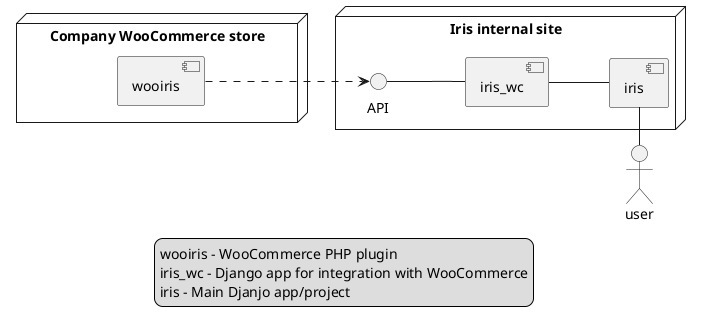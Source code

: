 @startuml

left to right direction

node "Iris internal site" {
  () "API" as API_IRIS_WC
  API_IRIS_WC -- [iris_wc]
  [iris_wc] -- [iris]
}

node "Company WooCommerce store" {
  [wooiris]
}

[wooiris] ..> API_IRIS_WC

"user"
user - [iris]

legend
wooiris - WooCommerce PHP plugin
iris_wc - Django app for integration with WooCommerce
iris - Main Djanjo app/project
endlegend

@enduml
